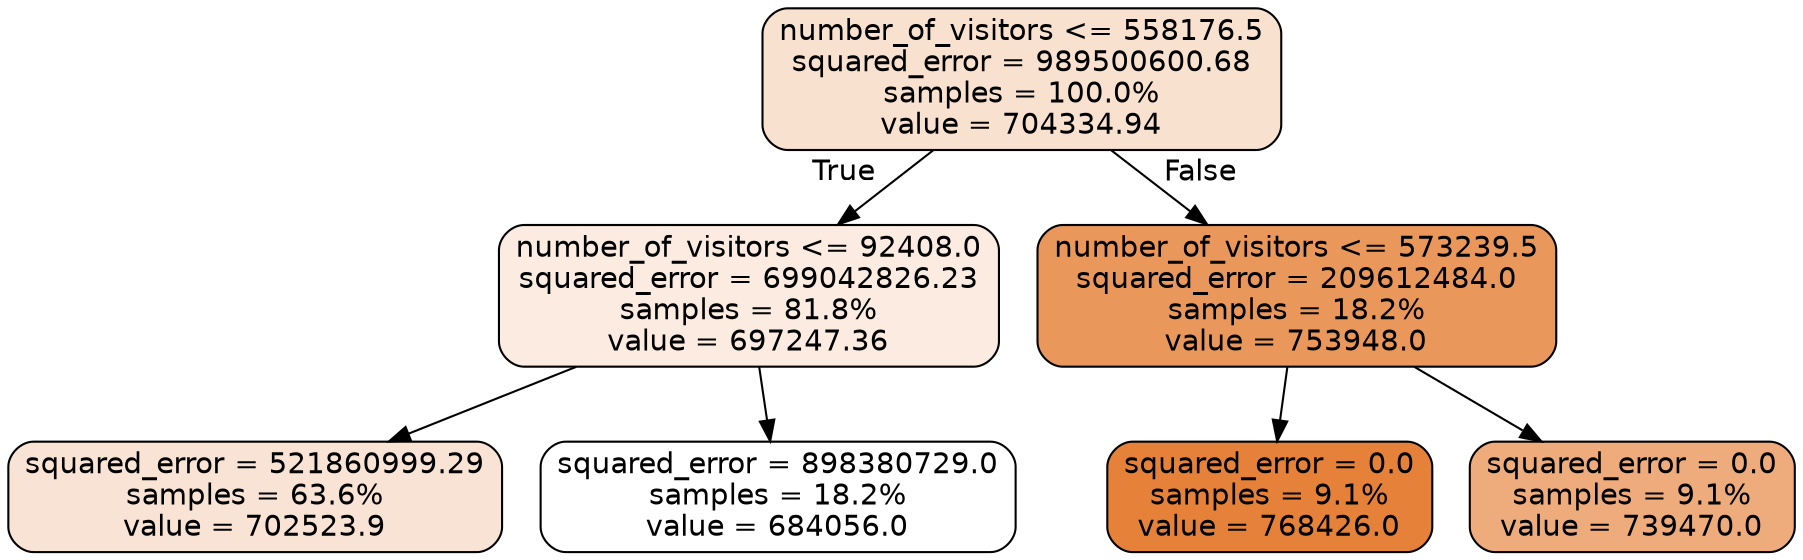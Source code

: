 digraph Tree {
node [shape=box, style="filled, rounded", color="black", fontname="helvetica"] ;
edge [fontname="helvetica"] ;
0 [label="number_of_visitors <= 558176.5\nsquared_error = 989500600.68\nsamples = 100.0%\nvalue = 704334.94", fillcolor="#f9e1cf"] ;
1 [label="number_of_visitors <= 92408.0\nsquared_error = 699042826.23\nsamples = 81.8%\nvalue = 697247.36", fillcolor="#fbebe0"] ;
0 -> 1 [labeldistance=2.5, labelangle=45, headlabel="True"] ;
2 [label="squared_error = 521860999.29\nsamples = 63.6%\nvalue = 702523.9", fillcolor="#f9e3d4"] ;
1 -> 2 ;
3 [label="squared_error = 898380729.0\nsamples = 18.2%\nvalue = 684056.0", fillcolor="#ffffff"] ;
1 -> 3 ;
4 [label="number_of_visitors <= 573239.5\nsquared_error = 209612484.0\nsamples = 18.2%\nvalue = 753948.0", fillcolor="#e9975b"] ;
0 -> 4 [labeldistance=2.5, labelangle=-45, headlabel="False"] ;
5 [label="squared_error = 0.0\nsamples = 9.1%\nvalue = 768426.0", fillcolor="#e58139"] ;
4 -> 5 ;
6 [label="squared_error = 0.0\nsamples = 9.1%\nvalue = 739470.0", fillcolor="#eeac7d"] ;
4 -> 6 ;
}
